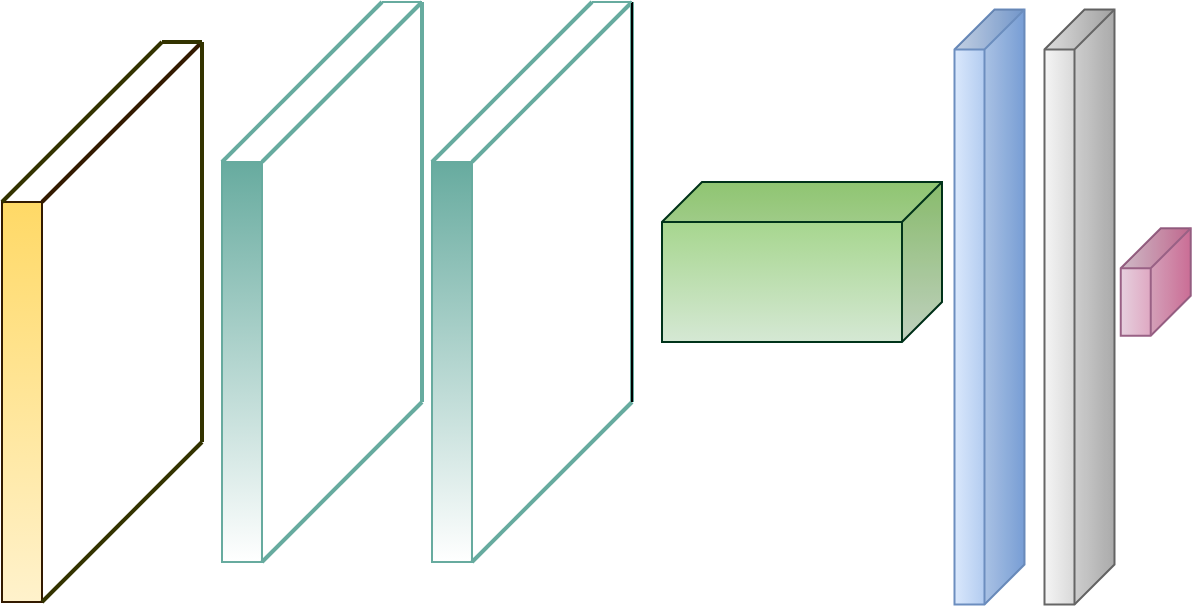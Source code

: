 <mxfile version="15.5.8" type="github">
  <diagram id="ObhB3Eg-sz1-jFUHdSfY" name="Page-1">
    <mxGraphModel dx="566" dy="339" grid="1" gridSize="10" guides="1" tooltips="1" connect="1" arrows="1" fold="1" page="1" pageScale="1" pageWidth="850" pageHeight="1100" math="0" shadow="0">
      <root>
        <mxCell id="0" />
        <mxCell id="1" parent="0" />
        <mxCell id="nMKlKTDVUxumT9sJgd-1-109" value="" style="shape=cube;whiteSpace=wrap;html=1;boundedLbl=1;backgroundOutline=1;darkOpacity=0.05;darkOpacity2=0.1;rounded=0;shadow=0;strokeColor=#6c8ebf;strokeWidth=1;fillColor=#dae8fc;gradientColor=#7ea6e0;gradientDirection=north;rotation=90;" vertex="1" parent="1">
          <mxGeometry x="505" y="235" width="297.5" height="35" as="geometry" />
        </mxCell>
        <mxCell id="nMKlKTDVUxumT9sJgd-1-110" value="" style="shape=cube;whiteSpace=wrap;html=1;boundedLbl=1;backgroundOutline=1;darkOpacity=0.05;darkOpacity2=0.1;rounded=0;shadow=0;strokeColor=#666666;strokeWidth=1;fillColor=#f5f5f5;gradientColor=#b3b3b3;gradientDirection=north;rotation=90;" vertex="1" parent="1">
          <mxGeometry x="550" y="235" width="297.5" height="35" as="geometry" />
        </mxCell>
        <mxCell id="nMKlKTDVUxumT9sJgd-1-111" value="" style="shape=cube;whiteSpace=wrap;html=1;boundedLbl=1;backgroundOutline=1;darkOpacity=0.05;darkOpacity2=0.1;rounded=0;shadow=0;strokeColor=#996185;strokeWidth=1;fillColor=#e6d0de;gradientColor=#d5739d;gradientDirection=north;rotation=90;" vertex="1" parent="1">
          <mxGeometry x="710" y="222.5" width="53.75" height="35" as="geometry" />
        </mxCell>
        <mxCell id="nMKlKTDVUxumT9sJgd-1-114" value="" style="shape=cube;whiteSpace=wrap;html=1;boundedLbl=1;backgroundOutline=1;darkOpacity=0.05;darkOpacity2=0.1;rounded=0;shadow=0;glass=0;strokeColor=#00331A;strokeWidth=1;fillColor=#d5e8d4;gradientDirection=north;flipH=1;gradientColor=#97d077;" vertex="1" parent="1">
          <mxGeometry x="490" y="190" width="140" height="80" as="geometry" />
        </mxCell>
        <mxCell id="nMKlKTDVUxumT9sJgd-1-91" value="" style="rounded=0;whiteSpace=wrap;html=1;shadow=0;gradientDirection=north;fillColor=default;strokeWidth=1;sketch=0;strokeColor=#67AB9F;gradientColor=#67AB9F;" vertex="1" parent="1">
          <mxGeometry x="375" y="180" width="20" height="200" as="geometry" />
        </mxCell>
        <mxCell id="nMKlKTDVUxumT9sJgd-1-92" value="" style="endArrow=none;html=1;rounded=0;shadow=0;sketch=0;fontColor=none;strokeWidth=2;entryX=0;entryY=0;entryDx=0;entryDy=0;fillColor=#f5f5f5;gradientColor=#b3b3b3;strokeColor=#67AB9F;exitX=0;exitY=0;exitDx=0;exitDy=0;" edge="1" parent="1" source="nMKlKTDVUxumT9sJgd-1-91">
          <mxGeometry x="375" y="100.0" width="50" height="50" as="geometry">
            <mxPoint x="355" y="140" as="sourcePoint" />
            <mxPoint x="455" y="100" as="targetPoint" />
          </mxGeometry>
        </mxCell>
        <mxCell id="nMKlKTDVUxumT9sJgd-1-93" value="" style="endArrow=none;html=1;rounded=0;shadow=0;sketch=0;fontColor=none;strokeWidth=2;entryX=1;entryY=1;entryDx=0;entryDy=0;exitX=1;exitY=1;exitDx=0;exitDy=0;strokeColor=#67AB9F;" edge="1" parent="1" source="nMKlKTDVUxumT9sJgd-1-91">
          <mxGeometry x="375" y="100.0" width="50" height="50" as="geometry">
            <mxPoint x="425" y="370" as="sourcePoint" />
            <mxPoint x="475" y="300" as="targetPoint" />
          </mxGeometry>
        </mxCell>
        <mxCell id="nMKlKTDVUxumT9sJgd-1-94" value="" style="endArrow=none;html=1;rounded=0;shadow=0;sketch=0;fontColor=none;strokeWidth=2;entryX=1;entryY=0;entryDx=0;entryDy=0;exitX=1;exitY=0;exitDx=0;exitDy=0;strokeColor=#67AB9F;" edge="1" parent="1" source="nMKlKTDVUxumT9sJgd-1-91">
          <mxGeometry x="375" y="100.0" width="50" height="50" as="geometry">
            <mxPoint x="375" y="140" as="sourcePoint" />
            <mxPoint x="475" y="100.0" as="targetPoint" />
          </mxGeometry>
        </mxCell>
        <mxCell id="nMKlKTDVUxumT9sJgd-1-95" value="" style="endArrow=none;html=1;rounded=0;shadow=0;sketch=0;fontColor=none;strokeColor=#67AB9F;strokeWidth=2;" edge="1" parent="1">
          <mxGeometry x="375" y="100.0" width="50" height="50" as="geometry">
            <mxPoint x="475" y="300" as="sourcePoint" />
            <mxPoint x="475" y="100" as="targetPoint" />
          </mxGeometry>
        </mxCell>
        <mxCell id="nMKlKTDVUxumT9sJgd-1-96" value="" style="endArrow=none;html=1;rounded=0;shadow=0;sketch=0;fontColor=none;strokeColor=#000000;strokeWidth=1;" edge="1" parent="1">
          <mxGeometry x="375" y="100.0" width="50" height="50" as="geometry">
            <mxPoint x="475" y="300" as="sourcePoint" />
            <mxPoint x="475" y="100" as="targetPoint" />
          </mxGeometry>
        </mxCell>
        <mxCell id="nMKlKTDVUxumT9sJgd-1-97" value="" style="endArrow=none;html=1;rounded=0;shadow=0;sketch=0;fontColor=none;strokeColor=#67AB9F;strokeWidth=1;" edge="1" parent="1">
          <mxGeometry x="375" y="100.0" width="50" height="50" as="geometry">
            <mxPoint x="455" y="100" as="sourcePoint" />
            <mxPoint x="475" y="100" as="targetPoint" />
          </mxGeometry>
        </mxCell>
        <mxCell id="nMKlKTDVUxumT9sJgd-1-70" value="" style="rounded=0;whiteSpace=wrap;html=1;shadow=0;gradientDirection=north;fillColor=#fff2cc;strokeWidth=1;sketch=0;gradientColor=#ffd966;strokeColor=#331A00;" vertex="1" parent="1">
          <mxGeometry x="160" y="200" width="20" height="200" as="geometry" />
        </mxCell>
        <mxCell id="nMKlKTDVUxumT9sJgd-1-72" value="" style="endArrow=none;html=1;rounded=0;shadow=0;sketch=0;fontColor=none;strokeWidth=2;entryX=0;entryY=0;entryDx=0;entryDy=0;fillColor=#f5f5f5;gradientColor=#b3b3b3;strokeColor=#333300;exitX=0;exitY=0;exitDx=0;exitDy=0;" edge="1" parent="1" source="nMKlKTDVUxumT9sJgd-1-70">
          <mxGeometry x="160" y="120.0" width="50" height="50" as="geometry">
            <mxPoint x="140" y="160" as="sourcePoint" />
            <mxPoint x="240" y="120" as="targetPoint" />
          </mxGeometry>
        </mxCell>
        <mxCell id="nMKlKTDVUxumT9sJgd-1-74" value="" style="endArrow=none;html=1;rounded=0;shadow=0;sketch=0;fontColor=none;strokeWidth=2;entryX=1;entryY=1;entryDx=0;entryDy=0;exitX=1;exitY=1;exitDx=0;exitDy=0;strokeColor=#333300;" edge="1" parent="1" source="nMKlKTDVUxumT9sJgd-1-70">
          <mxGeometry x="160" y="120.0" width="50" height="50" as="geometry">
            <mxPoint x="210" y="390" as="sourcePoint" />
            <mxPoint x="260" y="320" as="targetPoint" />
          </mxGeometry>
        </mxCell>
        <mxCell id="nMKlKTDVUxumT9sJgd-1-71" value="" style="endArrow=none;html=1;rounded=0;shadow=0;sketch=0;fontColor=none;strokeWidth=2;entryX=1;entryY=0;entryDx=0;entryDy=0;exitX=1;exitY=0;exitDx=0;exitDy=0;strokeColor=#331A00;" edge="1" parent="1" source="nMKlKTDVUxumT9sJgd-1-70">
          <mxGeometry x="160" y="120.0" width="50" height="50" as="geometry">
            <mxPoint x="160" y="160" as="sourcePoint" />
            <mxPoint x="260" y="120.0" as="targetPoint" />
          </mxGeometry>
        </mxCell>
        <mxCell id="nMKlKTDVUxumT9sJgd-1-77" value="" style="endArrow=none;html=1;rounded=0;shadow=0;sketch=0;fontColor=none;strokeColor=#FFFFFF;strokeWidth=2;" edge="1" parent="1">
          <mxGeometry x="160" y="120.0" width="50" height="50" as="geometry">
            <mxPoint x="260" y="320" as="sourcePoint" />
            <mxPoint x="260" y="120" as="targetPoint" />
          </mxGeometry>
        </mxCell>
        <mxCell id="nMKlKTDVUxumT9sJgd-1-78" value="" style="endArrow=none;html=1;rounded=0;shadow=0;sketch=0;fontColor=none;strokeColor=#333300;strokeWidth=2;" edge="1" parent="1">
          <mxGeometry x="160" y="120.0" width="50" height="50" as="geometry">
            <mxPoint x="260" y="320" as="sourcePoint" />
            <mxPoint x="260" y="120" as="targetPoint" />
          </mxGeometry>
        </mxCell>
        <mxCell id="nMKlKTDVUxumT9sJgd-1-79" value="" style="endArrow=none;html=1;rounded=0;shadow=0;sketch=0;fontColor=none;strokeColor=#333300;strokeWidth=2;" edge="1" parent="1">
          <mxGeometry x="160" y="120.0" width="50" height="50" as="geometry">
            <mxPoint x="240" y="120" as="sourcePoint" />
            <mxPoint x="260" y="120" as="targetPoint" />
          </mxGeometry>
        </mxCell>
        <mxCell id="nMKlKTDVUxumT9sJgd-1-83" value="" style="rounded=0;whiteSpace=wrap;html=1;shadow=0;gradientDirection=north;fillColor=default;strokeWidth=1;sketch=0;strokeColor=#67AB9F;gradientColor=#67AB9F;" vertex="1" parent="1">
          <mxGeometry x="270" y="180" width="20" height="200" as="geometry" />
        </mxCell>
        <mxCell id="nMKlKTDVUxumT9sJgd-1-84" value="" style="endArrow=none;html=1;rounded=0;shadow=0;sketch=0;fontColor=none;strokeWidth=2;entryX=0;entryY=0;entryDx=0;entryDy=0;fillColor=#f5f5f5;gradientColor=#b3b3b3;strokeColor=#67AB9F;exitX=0;exitY=0;exitDx=0;exitDy=0;" edge="1" parent="1" source="nMKlKTDVUxumT9sJgd-1-83">
          <mxGeometry x="430" y="220.0" width="50" height="50" as="geometry">
            <mxPoint x="250" y="140" as="sourcePoint" />
            <mxPoint x="350" y="100" as="targetPoint" />
          </mxGeometry>
        </mxCell>
        <mxCell id="nMKlKTDVUxumT9sJgd-1-85" value="" style="endArrow=none;html=1;rounded=0;shadow=0;sketch=0;fontColor=none;strokeWidth=2;entryX=1;entryY=1;entryDx=0;entryDy=0;exitX=1;exitY=1;exitDx=0;exitDy=0;strokeColor=#67AB9F;" edge="1" parent="1" source="nMKlKTDVUxumT9sJgd-1-83">
          <mxGeometry x="430" y="220.0" width="50" height="50" as="geometry">
            <mxPoint x="320" y="370" as="sourcePoint" />
            <mxPoint x="370" y="300" as="targetPoint" />
          </mxGeometry>
        </mxCell>
        <mxCell id="nMKlKTDVUxumT9sJgd-1-86" value="" style="endArrow=none;html=1;rounded=0;shadow=0;sketch=0;fontColor=none;strokeWidth=2;entryX=1;entryY=0;entryDx=0;entryDy=0;exitX=1;exitY=0;exitDx=0;exitDy=0;strokeColor=#67AB9F;" edge="1" parent="1" source="nMKlKTDVUxumT9sJgd-1-83">
          <mxGeometry x="430" y="220.0" width="50" height="50" as="geometry">
            <mxPoint x="270" y="140" as="sourcePoint" />
            <mxPoint x="370" y="100.0" as="targetPoint" />
          </mxGeometry>
        </mxCell>
        <mxCell id="nMKlKTDVUxumT9sJgd-1-87" value="" style="endArrow=none;html=1;rounded=0;shadow=0;sketch=0;fontColor=none;strokeColor=#FFFFFF;strokeWidth=2;" edge="1" parent="1">
          <mxGeometry x="430" y="220.0" width="50" height="50" as="geometry">
            <mxPoint x="370" y="300" as="sourcePoint" />
            <mxPoint x="370" y="100" as="targetPoint" />
          </mxGeometry>
        </mxCell>
        <mxCell id="nMKlKTDVUxumT9sJgd-1-88" value="" style="endArrow=none;html=1;rounded=0;shadow=0;sketch=0;fontColor=none;strokeColor=#67AB9F;strokeWidth=2;" edge="1" parent="1">
          <mxGeometry x="430" y="220.0" width="50" height="50" as="geometry">
            <mxPoint x="370" y="300" as="sourcePoint" />
            <mxPoint x="370" y="100" as="targetPoint" />
          </mxGeometry>
        </mxCell>
        <mxCell id="nMKlKTDVUxumT9sJgd-1-89" value="" style="endArrow=none;html=1;rounded=0;shadow=0;sketch=0;fontColor=none;strokeColor=#67AB9F;strokeWidth=1;" edge="1" parent="1">
          <mxGeometry x="430" y="220.0" width="50" height="50" as="geometry">
            <mxPoint x="350" y="100" as="sourcePoint" />
            <mxPoint x="370" y="100" as="targetPoint" />
          </mxGeometry>
        </mxCell>
      </root>
    </mxGraphModel>
  </diagram>
</mxfile>
